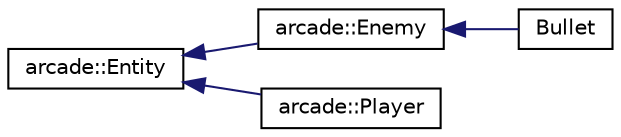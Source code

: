 digraph "Graphical Class Hierarchy"
{
 // LATEX_PDF_SIZE
  edge [fontname="Helvetica",fontsize="10",labelfontname="Helvetica",labelfontsize="10"];
  node [fontname="Helvetica",fontsize="10",shape=record];
  rankdir="LR";
  Node0 [label="arcade::Entity",height=0.2,width=0.4,color="black", fillcolor="white", style="filled",URL="$classarcade_1_1_entity.html",tooltip=" "];
  Node0 -> Node1 [dir="back",color="midnightblue",fontsize="10",style="solid",fontname="Helvetica"];
  Node1 [label="arcade::Enemy",height=0.2,width=0.4,color="black", fillcolor="white", style="filled",URL="$classarcade_1_1_enemy.html",tooltip=" "];
  Node1 -> Node2 [dir="back",color="midnightblue",fontsize="10",style="solid",fontname="Helvetica"];
  Node2 [label="Bullet",height=0.2,width=0.4,color="black", fillcolor="white", style="filled",URL="$class_bullet.html",tooltip=" "];
  Node0 -> Node3 [dir="back",color="midnightblue",fontsize="10",style="solid",fontname="Helvetica"];
  Node3 [label="arcade::Player",height=0.2,width=0.4,color="black", fillcolor="white", style="filled",URL="$classarcade_1_1_player.html",tooltip=" "];
}
